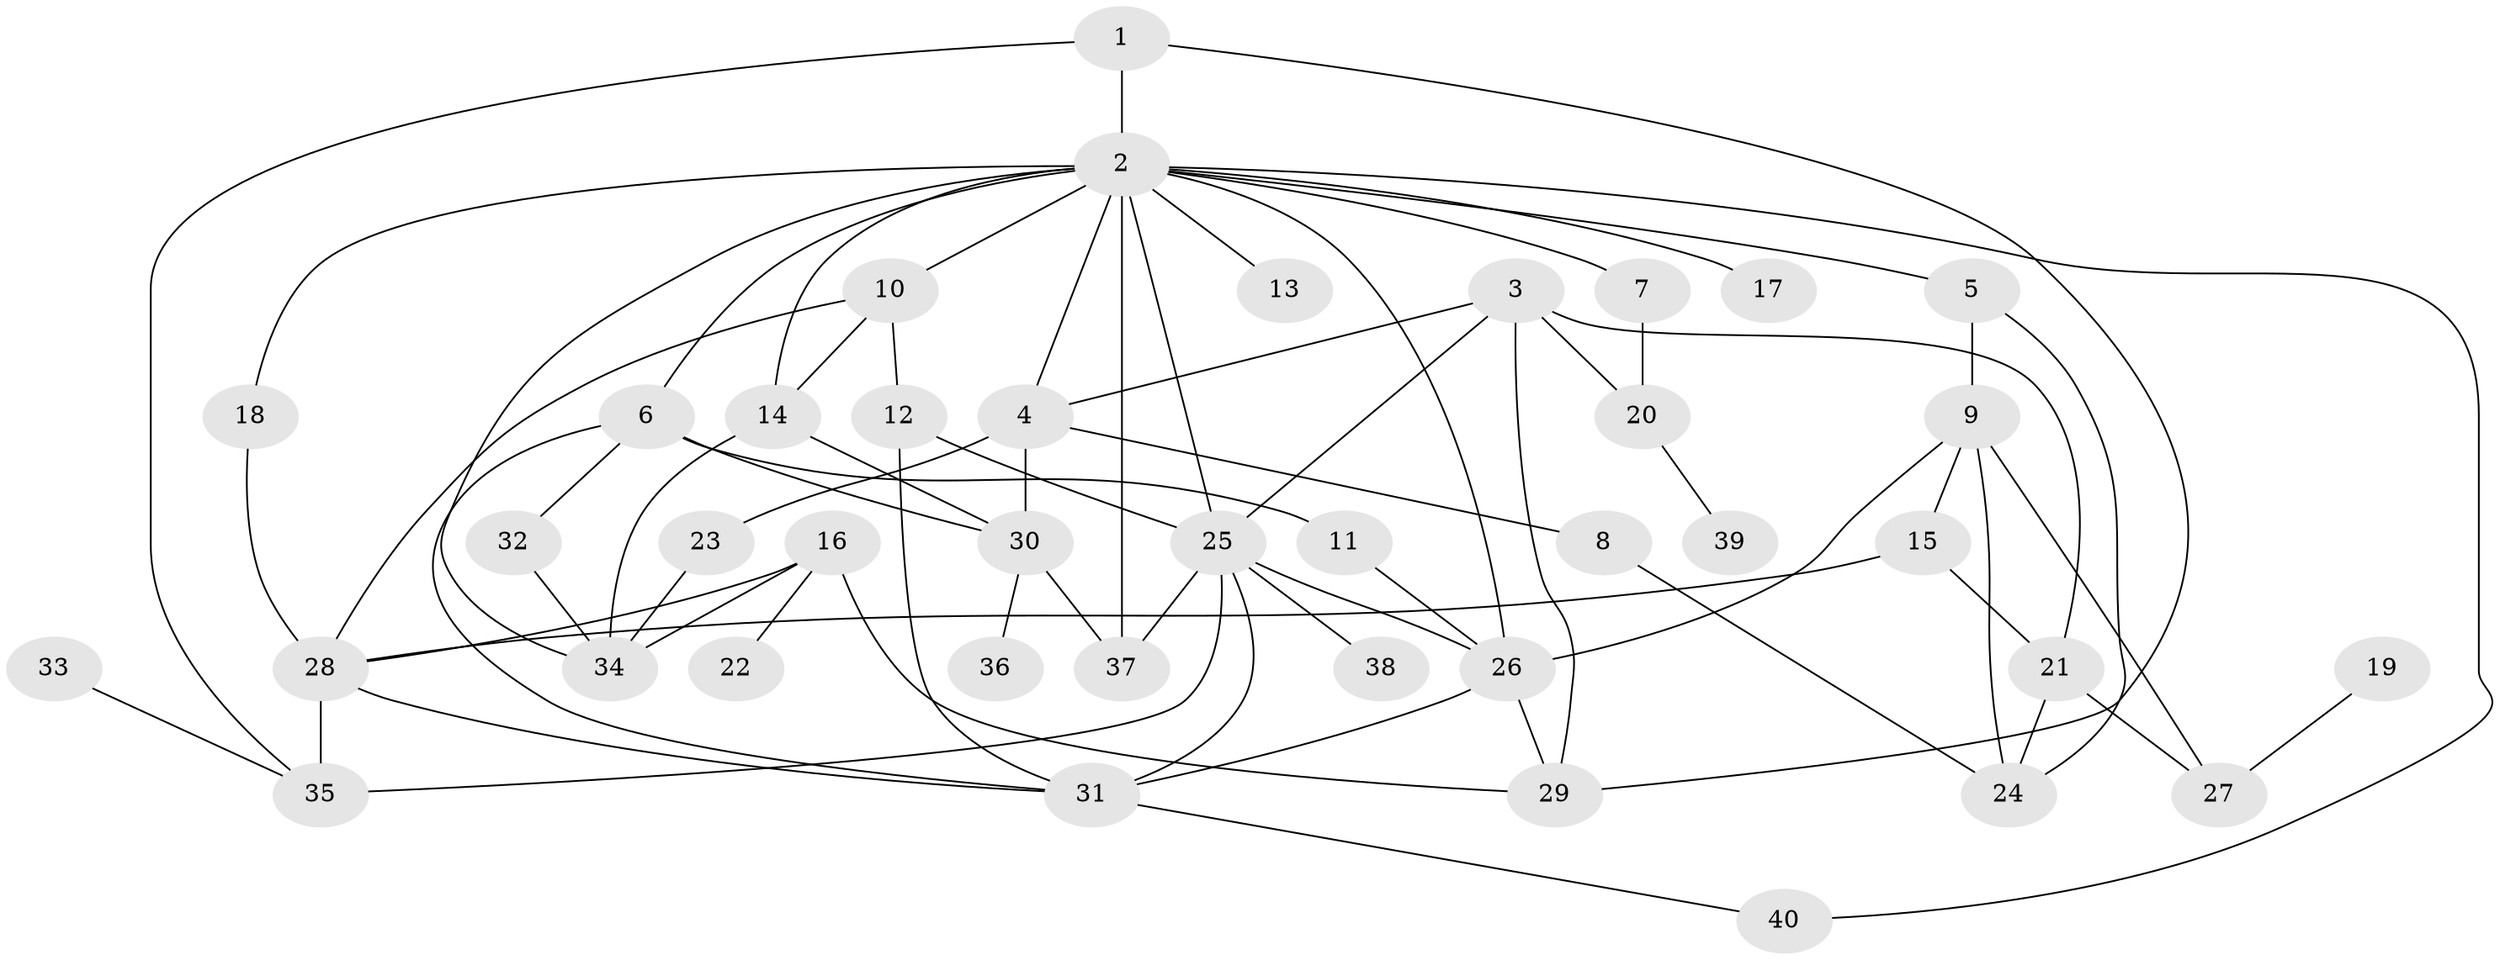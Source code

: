 // original degree distribution, {7: 0.012658227848101266, 3: 0.26582278481012656, 9: 0.012658227848101266, 5: 0.08860759493670886, 4: 0.16455696202531644, 2: 0.25316455696202533, 1: 0.17721518987341772, 6: 0.02531645569620253}
// Generated by graph-tools (version 1.1) at 2025/25/03/09/25 03:25:30]
// undirected, 40 vertices, 71 edges
graph export_dot {
graph [start="1"]
  node [color=gray90,style=filled];
  1;
  2;
  3;
  4;
  5;
  6;
  7;
  8;
  9;
  10;
  11;
  12;
  13;
  14;
  15;
  16;
  17;
  18;
  19;
  20;
  21;
  22;
  23;
  24;
  25;
  26;
  27;
  28;
  29;
  30;
  31;
  32;
  33;
  34;
  35;
  36;
  37;
  38;
  39;
  40;
  1 -- 2 [weight=1.0];
  1 -- 29 [weight=1.0];
  1 -- 35 [weight=1.0];
  2 -- 4 [weight=1.0];
  2 -- 5 [weight=1.0];
  2 -- 6 [weight=2.0];
  2 -- 7 [weight=1.0];
  2 -- 10 [weight=1.0];
  2 -- 13 [weight=1.0];
  2 -- 14 [weight=1.0];
  2 -- 17 [weight=1.0];
  2 -- 18 [weight=1.0];
  2 -- 25 [weight=1.0];
  2 -- 26 [weight=1.0];
  2 -- 34 [weight=1.0];
  2 -- 37 [weight=2.0];
  2 -- 40 [weight=1.0];
  3 -- 4 [weight=1.0];
  3 -- 20 [weight=1.0];
  3 -- 21 [weight=1.0];
  3 -- 25 [weight=1.0];
  3 -- 29 [weight=1.0];
  4 -- 8 [weight=1.0];
  4 -- 23 [weight=1.0];
  4 -- 30 [weight=2.0];
  5 -- 9 [weight=1.0];
  5 -- 24 [weight=1.0];
  6 -- 11 [weight=1.0];
  6 -- 30 [weight=1.0];
  6 -- 31 [weight=1.0];
  6 -- 32 [weight=1.0];
  7 -- 20 [weight=1.0];
  8 -- 24 [weight=1.0];
  9 -- 15 [weight=1.0];
  9 -- 24 [weight=1.0];
  9 -- 26 [weight=1.0];
  9 -- 27 [weight=1.0];
  10 -- 12 [weight=1.0];
  10 -- 14 [weight=1.0];
  10 -- 28 [weight=1.0];
  11 -- 26 [weight=1.0];
  12 -- 25 [weight=1.0];
  12 -- 31 [weight=1.0];
  14 -- 30 [weight=1.0];
  14 -- 34 [weight=1.0];
  15 -- 21 [weight=1.0];
  15 -- 28 [weight=1.0];
  16 -- 22 [weight=1.0];
  16 -- 28 [weight=1.0];
  16 -- 29 [weight=1.0];
  16 -- 34 [weight=1.0];
  18 -- 28 [weight=1.0];
  19 -- 27 [weight=1.0];
  20 -- 39 [weight=1.0];
  21 -- 24 [weight=1.0];
  21 -- 27 [weight=1.0];
  23 -- 34 [weight=1.0];
  25 -- 26 [weight=2.0];
  25 -- 31 [weight=1.0];
  25 -- 35 [weight=2.0];
  25 -- 37 [weight=2.0];
  25 -- 38 [weight=1.0];
  26 -- 29 [weight=1.0];
  26 -- 31 [weight=1.0];
  28 -- 31 [weight=1.0];
  28 -- 35 [weight=1.0];
  30 -- 36 [weight=1.0];
  30 -- 37 [weight=1.0];
  31 -- 40 [weight=1.0];
  32 -- 34 [weight=1.0];
  33 -- 35 [weight=1.0];
}
